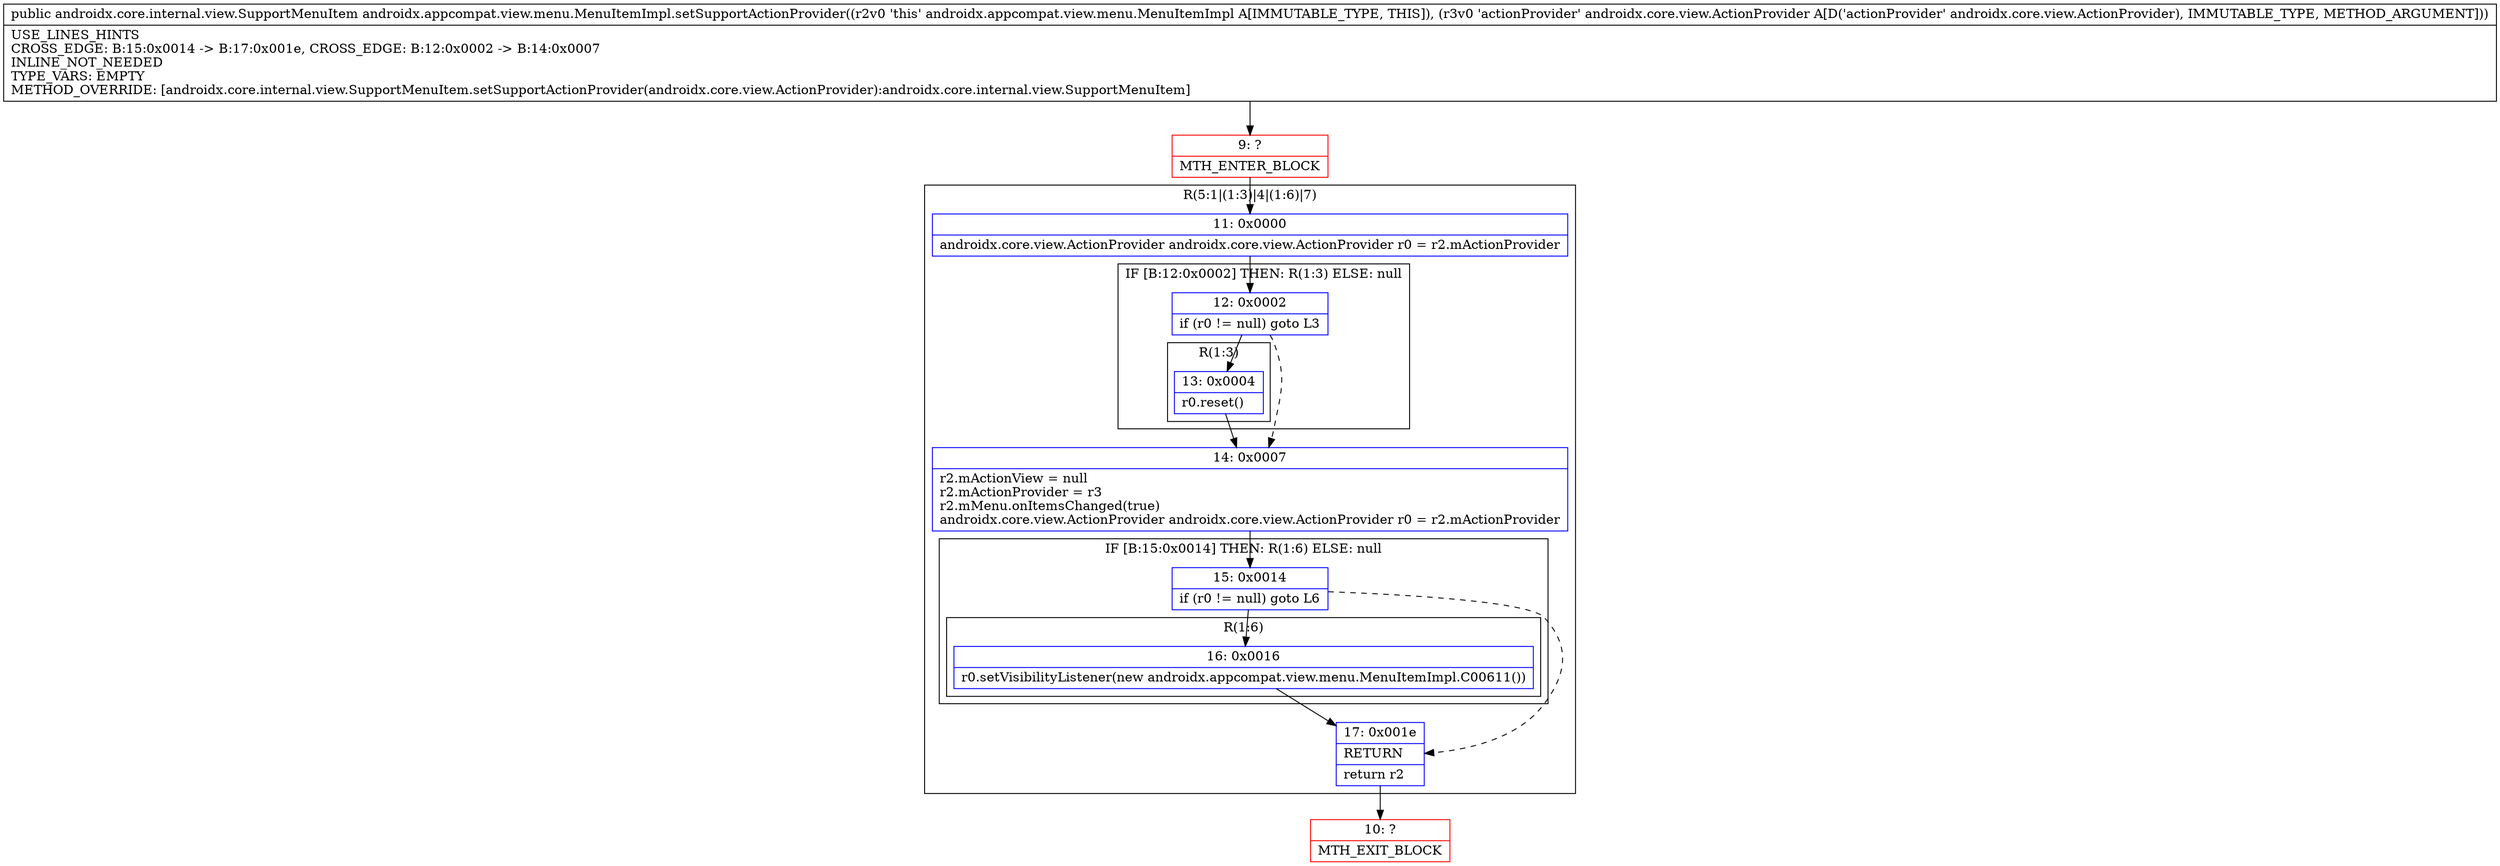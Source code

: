 digraph "CFG forandroidx.appcompat.view.menu.MenuItemImpl.setSupportActionProvider(Landroidx\/core\/view\/ActionProvider;)Landroidx\/core\/internal\/view\/SupportMenuItem;" {
subgraph cluster_Region_1772891497 {
label = "R(5:1|(1:3)|4|(1:6)|7)";
node [shape=record,color=blue];
Node_11 [shape=record,label="{11\:\ 0x0000|androidx.core.view.ActionProvider androidx.core.view.ActionProvider r0 = r2.mActionProvider\l}"];
subgraph cluster_IfRegion_547752879 {
label = "IF [B:12:0x0002] THEN: R(1:3) ELSE: null";
node [shape=record,color=blue];
Node_12 [shape=record,label="{12\:\ 0x0002|if (r0 != null) goto L3\l}"];
subgraph cluster_Region_1663247441 {
label = "R(1:3)";
node [shape=record,color=blue];
Node_13 [shape=record,label="{13\:\ 0x0004|r0.reset()\l}"];
}
}
Node_14 [shape=record,label="{14\:\ 0x0007|r2.mActionView = null\lr2.mActionProvider = r3\lr2.mMenu.onItemsChanged(true)\landroidx.core.view.ActionProvider androidx.core.view.ActionProvider r0 = r2.mActionProvider\l}"];
subgraph cluster_IfRegion_1216010329 {
label = "IF [B:15:0x0014] THEN: R(1:6) ELSE: null";
node [shape=record,color=blue];
Node_15 [shape=record,label="{15\:\ 0x0014|if (r0 != null) goto L6\l}"];
subgraph cluster_Region_1077240666 {
label = "R(1:6)";
node [shape=record,color=blue];
Node_16 [shape=record,label="{16\:\ 0x0016|r0.setVisibilityListener(new androidx.appcompat.view.menu.MenuItemImpl.C00611())\l}"];
}
}
Node_17 [shape=record,label="{17\:\ 0x001e|RETURN\l|return r2\l}"];
}
Node_9 [shape=record,color=red,label="{9\:\ ?|MTH_ENTER_BLOCK\l}"];
Node_10 [shape=record,color=red,label="{10\:\ ?|MTH_EXIT_BLOCK\l}"];
MethodNode[shape=record,label="{public androidx.core.internal.view.SupportMenuItem androidx.appcompat.view.menu.MenuItemImpl.setSupportActionProvider((r2v0 'this' androidx.appcompat.view.menu.MenuItemImpl A[IMMUTABLE_TYPE, THIS]), (r3v0 'actionProvider' androidx.core.view.ActionProvider A[D('actionProvider' androidx.core.view.ActionProvider), IMMUTABLE_TYPE, METHOD_ARGUMENT]))  | USE_LINES_HINTS\lCROSS_EDGE: B:15:0x0014 \-\> B:17:0x001e, CROSS_EDGE: B:12:0x0002 \-\> B:14:0x0007\lINLINE_NOT_NEEDED\lTYPE_VARS: EMPTY\lMETHOD_OVERRIDE: [androidx.core.internal.view.SupportMenuItem.setSupportActionProvider(androidx.core.view.ActionProvider):androidx.core.internal.view.SupportMenuItem]\l}"];
MethodNode -> Node_9;Node_11 -> Node_12;
Node_12 -> Node_13;
Node_12 -> Node_14[style=dashed];
Node_13 -> Node_14;
Node_14 -> Node_15;
Node_15 -> Node_16;
Node_15 -> Node_17[style=dashed];
Node_16 -> Node_17;
Node_17 -> Node_10;
Node_9 -> Node_11;
}

